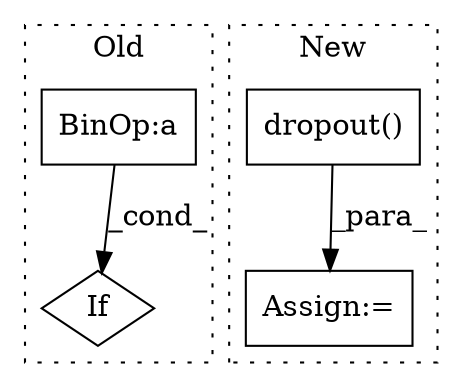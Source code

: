 digraph G {
subgraph cluster0 {
1 [label="If" a="96" s="1802" l="3" shape="diamond"];
3 [label="BinOp:a" a="82" s="1826" l="3" shape="box"];
label = "Old";
style="dotted";
}
subgraph cluster1 {
2 [label="dropout()" a="75" s="3801,3812" l="10,32" shape="box"];
4 [label="Assign:=" a="68" s="4053" l="3" shape="box"];
label = "New";
style="dotted";
}
2 -> 4 [label="_para_"];
3 -> 1 [label="_cond_"];
}